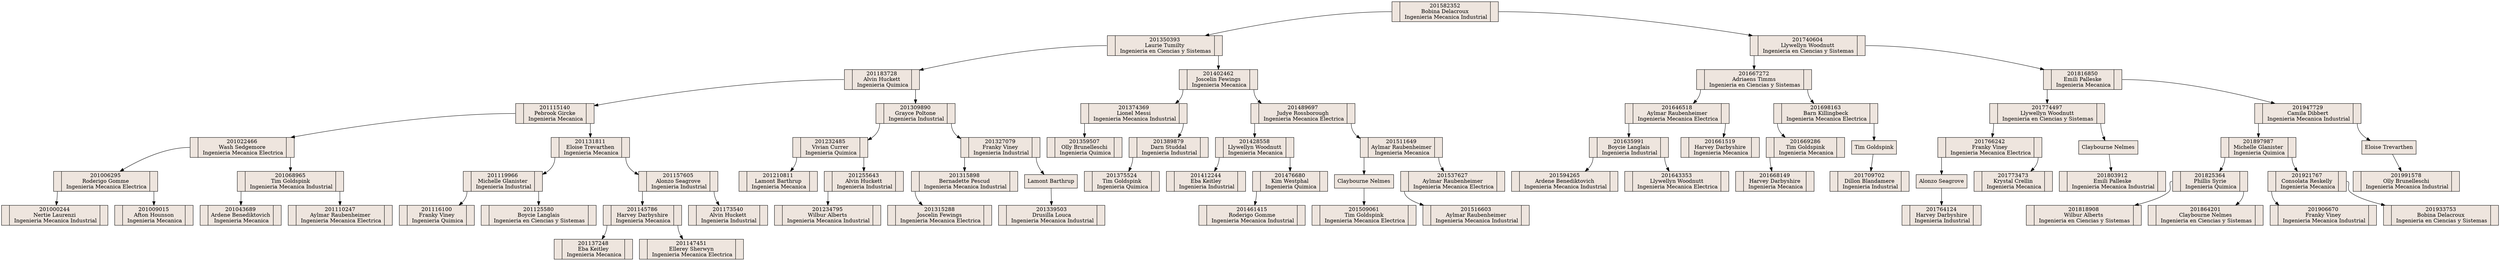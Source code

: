 digraph grafica{
rankdir=TB;
node [shape = record, style=filled, fillcolor=seashell2];
nodo201582352 [ label ="<C0>|201582352\nBobina Delacroux\n Ingenieria Mecanica Industrial|<C1>"];
nodo201350393 [ label ="<C0>|201350393\nLaurie Tumilty\n Ingenieria en Ciencias y Sistemas|<C1>"];
nodo201183728 [ label ="<C0>|201183728\nAlvin Huckett\n Ingenieria Quimica|<C1>"];
nodo201115140 [ label ="<C0>|201115140\nPebrook Gircke\n Ingenieria Mecanica|<C1>"];
nodo201022466 [ label ="<C0>|201022466\nWash Sedgemore\n Ingenieria Mecanica Electrica|<C1>"];
nodo201006295 [ label ="<C0>|201006295\nRoderigo Gomme\n Ingenieria Mecanica Electrica|<C1>"];
nodo201000244 [ label ="<C0>|201000244\nNertie Laurenzi\n Ingenieria Mecanica Industrial|<C1>"];
nodo201006295:C0->nodo201000244
nodo201009015 [ label ="<C0>|201009015\nAfton Hounson\n Ingenieria Mecanica|<C1>"];
nodo201006295:C1->nodo201009015
nodo201022466:C0->nodo201006295
nodo201068965 [ label ="<C0>|201068965\nTim Goldspink\n Ingenieria Mecanica Industrial|<C1>"];
nodo201043689 [ label ="<C0>|201043689\nArdene Benediktovich\n Ingenieria Mecanica|<C1>"];
nodo201068965:C0->nodo201043689
nodo201110247 [ label ="<C0>|201110247\nAylmar Raubenheimer\n Ingenieria Mecanica Electrica|<C1>"];
nodo201068965:C1->nodo201110247
nodo201022466:C1->nodo201068965
nodo201115140:C0->nodo201022466
nodo201131811 [ label ="<C0>|201131811\nEloise Trevarthen\n Ingenieria Mecanica|<C1>"];
nodo201119966 [ label ="<C0>|201119966\nMichelle Glanister\n Ingenieria Industrial|<C1>"];
nodo201116100 [ label ="<C0>|201116100\nFranky Viney\n Ingenieria Quimica|<C1>"];
nodo201119966:C0->nodo201116100
nodo201125580 [ label ="<C0>|201125580\nBoycie Langlais\n Ingenieria en Ciencias y Sistemas|<C1>"];
nodo201119966:C1->nodo201125580
nodo201131811:C0->nodo201119966
nodo201157605 [ label ="<C0>|201157605\nAlonzo Seagrove\n Ingenieria Industrial|<C1>"];
nodo201145786 [ label ="<C0>|201145786\nHarvey Darbyshire\n Ingenieria Mecanica|<C1>"];
nodo201137248 [ label ="<C0>|201137248\nEba Keitley\n Ingenieria Mecanica|<C1>"];
nodo201145786:C0->nodo201137248
nodo201147451 [ label ="<C0>|201147451\nEllerey Sherwyn\n Ingenieria Mecanica Electrica|<C1>"];
nodo201145786:C1->nodo201147451
nodo201157605:C0->nodo201145786
nodo201173540 [ label ="<C0>|201173540\nAlvin Huckett\n Ingenieria Industrial|<C1>"];
nodo201157605:C1->nodo201173540
nodo201131811:C1->nodo201157605
nodo201115140:C1->nodo201131811
nodo201183728:C0->nodo201115140
nodo201309890 [ label ="<C0>|201309890\nGrayce Poltone\n Ingenieria Industrial|<C1>"];
nodo201232485 [ label ="<C0>|201232485\nVivian Currer\n Ingenieria Quimica|<C1>"];
nodo201210811 [ label ="<C0>|201210811\nLamont Barthrup\n Ingenieria Mecanica|<C1>"];
nodo201232485:C0->nodo201210811
nodo201255643 [ label ="<C0>|201255643\nAlvin Huckett\n Ingenieria Industrial|<C1>"];
nodo201234795 [ label ="<C0>|201234795\nWilbur Alberts\n Ingenieria Mecanica Industrial|<C1>"];
nodo201255643:C0->nodo201234795
nodo201232485:C1->nodo201255643
nodo201309890:C0->nodo201232485
nodo201327079 [ label ="<C0>|201327079\nFranky Viney\n Ingenieria Industrial|<C1>"];
nodo201315898 [ label ="<C0>|201315898\nBernadette Pescud\n Ingenieria Mecanica Industrial|<C1>"];
nodo201315288 [ label ="<C0>|201315288\nJoscelin Fewings\n Ingenieria Mecanica Electrica|<C1>"];
nodo201315898:C0->nodo201315288
nodo201327079:C0->nodo201315898
nodo201327675[label ="Lamont Barthrup"];
nodo201339503 [ label ="<C0>|201339503\nDrusilla Louca\n Ingenieria Mecanica Industrial|<C1>"];
nodo201327675:C1->nodo201339503
nodo201327079:C1->nodo201327675
nodo201309890:C1->nodo201327079
nodo201183728:C1->nodo201309890
nodo201350393:C0->nodo201183728
nodo201402462 [ label ="<C0>|201402462\nJoscelin Fewings\n Ingenieria Mecanica|<C1>"];
nodo201374369 [ label ="<C0>|201374369\nLionel Messi\n Ingenieria Mecanica Industrial|<C1>"];
nodo201359507 [ label ="<C0>|201359507\nOlly Brunelleschi\n Ingenieria Quimica|<C1>"];
nodo201374369:C0->nodo201359507
nodo201389879 [ label ="<C0>|201389879\nDarn Studdal\n Ingenieria Industrial|<C1>"];
nodo201375524 [ label ="<C0>|201375524\nTim Goldspink\n Ingenieria Quimica|<C1>"];
nodo201389879:C0->nodo201375524
nodo201374369:C1->nodo201389879
nodo201402462:C0->nodo201374369
nodo201489697 [ label ="<C0>|201489697\nJudye Rossborough\n Ingenieria Mecanica Electrica|<C1>"];
nodo201428558 [ label ="<C0>|201428558\nLlywellyn Woodnutt\n Ingenieria Mecanica|<C1>"];
nodo201412244 [ label ="<C0>|201412244\nEba Keitley\n Ingenieria Industrial|<C1>"];
nodo201428558:C0->nodo201412244
nodo201476680 [ label ="<C0>|201476680\nKim Westphal\n Ingenieria Quimica|<C1>"];
nodo201461415 [ label ="<C0>|201461415\nRoderigo Gomme\n Ingenieria Mecanica Industrial|<C1>"];
nodo201476680:C0->nodo201461415
nodo201428558:C1->nodo201476680
nodo201489697:C0->nodo201428558
nodo201511649 [ label ="<C0>|201511649\nAylmar Raubenheimer\n Ingenieria Mecanica|<C1>"];
nodo201500866[label ="Claybourne Nelmes"];
nodo201509061 [ label ="<C0>|201509061\nTim Goldspink\n Ingenieria Mecanica Electrica|<C1>"];
nodo201500866:C1->nodo201509061
nodo201511649:C0->nodo201500866
nodo201537627 [ label ="<C0>|201537627\nAylmar Raubenheimer\n Ingenieria Mecanica Electrica|<C1>"];
nodo201516603 [ label ="<C0>|201516603\nAylmar Raubenheimer\n Ingenieria Mecanica Industrial|<C1>"];
nodo201537627:C0->nodo201516603
nodo201511649:C1->nodo201537627
nodo201489697:C1->nodo201511649
nodo201402462:C1->nodo201489697
nodo201350393:C1->nodo201402462
nodo201582352:C0->nodo201350393
nodo201740604 [ label ="<C0>|201740604\nLlywellyn Woodnutt\n Ingenieria en Ciencias y Sistemas|<C1>"];
nodo201667272 [ label ="<C0>|201667272\nAdriaens Timms\n Ingenieria en Ciencias y Sistemas|<C1>"];
nodo201646518 [ label ="<C0>|201646518\nAylmar Raubenheimer\n Ingenieria Mecanica Electrica|<C1>"];
nodo201635991 [ label ="<C0>|201635991\nBoycie Langlais\n Ingenieria Industrial|<C1>"];
nodo201594265 [ label ="<C0>|201594265\nArdene Benediktovich\n Ingenieria Mecanica Industrial|<C1>"];
nodo201635991:C0->nodo201594265
nodo201643353 [ label ="<C0>|201643353\nLlywellyn Woodnutt\n Ingenieria Mecanica Electrica|<C1>"];
nodo201635991:C1->nodo201643353
nodo201646518:C0->nodo201635991
nodo201661519 [ label ="<C0>|201661519\nHarvey Darbyshire\n Ingenieria Mecanica|<C1>"];
nodo201646518:C1->nodo201661519
nodo201667272:C0->nodo201646518
nodo201698163 [ label ="<C0>|201698163\nBarn Killingbeck\n Ingenieria Mecanica Electrica|<C1>"];
nodo201669286 [ label ="<C0>|201669286\nTim Goldspink\n Ingenieria Mecanica|<C1>"];
nodo201668149 [ label ="<C0>|201668149\nHarvey Darbyshire\n Ingenieria Mecanica|<C1>"];
nodo201669286:C0->nodo201668149
nodo201698163:C0->nodo201669286
nodo201704168[label ="Tim Goldspink"];
nodo201709702 [ label ="<C0>|201709702\nDillon Blandamere\n Ingenieria Industrial|<C1>"];
nodo201704168:C1->nodo201709702
nodo201698163:C1->nodo201704168
nodo201667272:C1->nodo201698163
nodo201740604:C0->nodo201667272
nodo201816850 [ label ="<C0>|201816850\nEmili Palleske\n Ingenieria Mecanica|<C1>"];
nodo201774497 [ label ="<C0>|201774497\nLlywellyn Woodnutt\n Ingenieria en Ciencias y Sistemas|<C1>"];
nodo201766242 [ label ="<C0>|201766242\nFranky Viney\n Ingenieria Mecanica Electrica|<C1>"];
nodo201761573[label ="Alonzo Seagrove"];
nodo201764124 [ label ="<C0>|201764124\nHarvey Darbyshire\n Ingenieria Industrial|<C1>"];
nodo201761573:C1->nodo201764124
nodo201766242:C0->nodo201761573
nodo201773473 [ label ="<C0>|201773473\nKrystal Crellin\n Ingenieria Mecanica|<C1>"];
nodo201766242:C1->nodo201773473
nodo201774497:C0->nodo201766242
nodo201790782[label ="Claybourne Nelmes"];
nodo201803912 [ label ="<C0>|201803912\nEmili Palleske\n Ingenieria Mecanica Industrial|<C1>"];
nodo201790782:C1->nodo201803912
nodo201774497:C1->nodo201790782
nodo201816850:C0->nodo201774497
nodo201947729 [ label ="<C0>|201947729\nCamila Dibbert\n Ingenieria Mecanica Industrial|<C1>"];
nodo201897987 [ label ="<C0>|201897987\nMichelle Glanister\n Ingenieria Quimica|<C1>"];
nodo201825364 [ label ="<C0>|201825364\nPhillis Syrie\n Ingenieria Quimica|<C1>"];
nodo201818908 [ label ="<C0>|201818908\nWilbur Alberts\n Ingenieria en Ciencias y Sistemas|<C1>"];
nodo201825364:C0->nodo201818908
nodo201864201 [ label ="<C0>|201864201\nClaybourne Nelmes\n Ingenieria en Ciencias y Sistemas|<C1>"];
nodo201825364:C1->nodo201864201
nodo201897987:C0->nodo201825364
nodo201921767 [ label ="<C0>|201921767\nConsolata Reskelly\n Ingenieria Mecanica|<C1>"];
nodo201906670 [ label ="<C0>|201906670\nFranky Viney\n Ingenieria Mecanica Industrial|<C1>"];
nodo201921767:C0->nodo201906670
nodo201933753 [ label ="<C0>|201933753\nBobina Delacroux\n Ingenieria en Ciencias y Sistemas|<C1>"];
nodo201921767:C1->nodo201933753
nodo201897987:C1->nodo201921767
nodo201947729:C0->nodo201897987
nodo201954202[label ="Eloise Trevarthen"];
nodo201991578 [ label ="<C0>|201991578\nOlly Brunelleschi\n Ingenieria Mecanica Industrial|<C1>"];
nodo201954202:C1->nodo201991578
nodo201947729:C1->nodo201954202
nodo201816850:C1->nodo201947729
nodo201740604:C1->nodo201816850
nodo201582352:C1->nodo201740604
}
